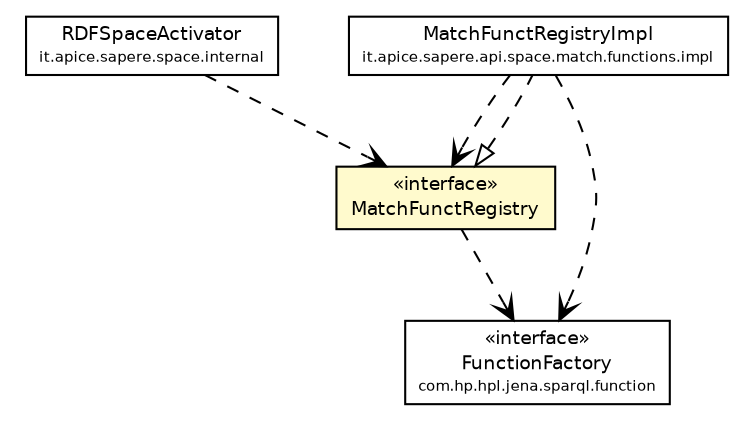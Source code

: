 #!/usr/local/bin/dot
#
# Class diagram 
# Generated by UmlGraph version 4.4 (http://www.spinellis.gr/sw/umlgraph)
#

digraph G {
	edge [fontname="Helvetica",fontsize=10,labelfontname="Helvetica",labelfontsize=10];
	node [fontname="Helvetica",fontsize=10,shape=plaintext];
	// it.apice.sapere.api.space.match.functions.impl.MatchFunctRegistryImpl
	c511 [label=<<table border="0" cellborder="1" cellspacing="0" cellpadding="2" port="p" href="./impl/MatchFunctRegistryImpl.html">
		<tr><td><table border="0" cellspacing="0" cellpadding="1">
			<tr><td> MatchFunctRegistryImpl </td></tr>
			<tr><td><font point-size="7.0"> it.apice.sapere.api.space.match.functions.impl </font></td></tr>
		</table></td></tr>
		</table>>, fontname="Helvetica", fontcolor="black", fontsize=9.0];
	// it.apice.sapere.api.space.match.functions.MatchFunctRegistry
	c512 [label=<<table border="0" cellborder="1" cellspacing="0" cellpadding="2" port="p" bgcolor="lemonChiffon" href="./MatchFunctRegistry.html">
		<tr><td><table border="0" cellspacing="0" cellpadding="1">
			<tr><td> &laquo;interface&raquo; </td></tr>
			<tr><td> MatchFunctRegistry </td></tr>
		</table></td></tr>
		</table>>, fontname="Helvetica", fontcolor="black", fontsize=9.0];
	// it.apice.sapere.space.internal.RDFSpaceActivator
	c520 [label=<<table border="0" cellborder="1" cellspacing="0" cellpadding="2" port="p" href="../../../../space/internal/RDFSpaceActivator.html">
		<tr><td><table border="0" cellspacing="0" cellpadding="1">
			<tr><td> RDFSpaceActivator </td></tr>
			<tr><td><font point-size="7.0"> it.apice.sapere.space.internal </font></td></tr>
		</table></td></tr>
		</table>>, fontname="Helvetica", fontcolor="black", fontsize=9.0];
	//it.apice.sapere.api.space.match.functions.impl.MatchFunctRegistryImpl implements it.apice.sapere.api.space.match.functions.MatchFunctRegistry
	c512:p -> c511:p [dir=back,arrowtail=empty,style=dashed];
	// it.apice.sapere.api.space.match.functions.impl.MatchFunctRegistryImpl DEPEND com.hp.hpl.jena.sparql.function.FunctionFactory
	c511:p -> c523:p [taillabel="", label="", headlabel="", fontname="Helvetica", fontcolor="black", fontsize=10.0, color="black", arrowhead=open, style=dashed];
	// it.apice.sapere.api.space.match.functions.impl.MatchFunctRegistryImpl DEPEND it.apice.sapere.api.space.match.functions.MatchFunctRegistry
	c511:p -> c512:p [taillabel="", label="", headlabel="", fontname="Helvetica", fontcolor="black", fontsize=10.0, color="black", arrowhead=open, style=dashed];
	// it.apice.sapere.api.space.match.functions.MatchFunctRegistry DEPEND com.hp.hpl.jena.sparql.function.FunctionFactory
	c512:p -> c523:p [taillabel="", label="", headlabel="", fontname="Helvetica", fontcolor="black", fontsize=10.0, color="black", arrowhead=open, style=dashed];
	// it.apice.sapere.space.internal.RDFSpaceActivator DEPEND it.apice.sapere.api.space.match.functions.MatchFunctRegistry
	c520:p -> c512:p [taillabel="", label="", headlabel="", fontname="Helvetica", fontcolor="black", fontsize=10.0, color="black", arrowhead=open, style=dashed];
	// com.hp.hpl.jena.sparql.function.FunctionFactory
	c523 [label=<<table border="0" cellborder="1" cellspacing="0" cellpadding="2" port="p" href="http://java.sun.com/j2se/1.4.2/docs/api/com/hp/hpl/jena/sparql/function/FunctionFactory.html">
		<tr><td><table border="0" cellspacing="0" cellpadding="1">
			<tr><td> &laquo;interface&raquo; </td></tr>
			<tr><td> FunctionFactory </td></tr>
			<tr><td><font point-size="7.0"> com.hp.hpl.jena.sparql.function </font></td></tr>
		</table></td></tr>
		</table>>, fontname="Helvetica", fontcolor="black", fontsize=9.0];
}

